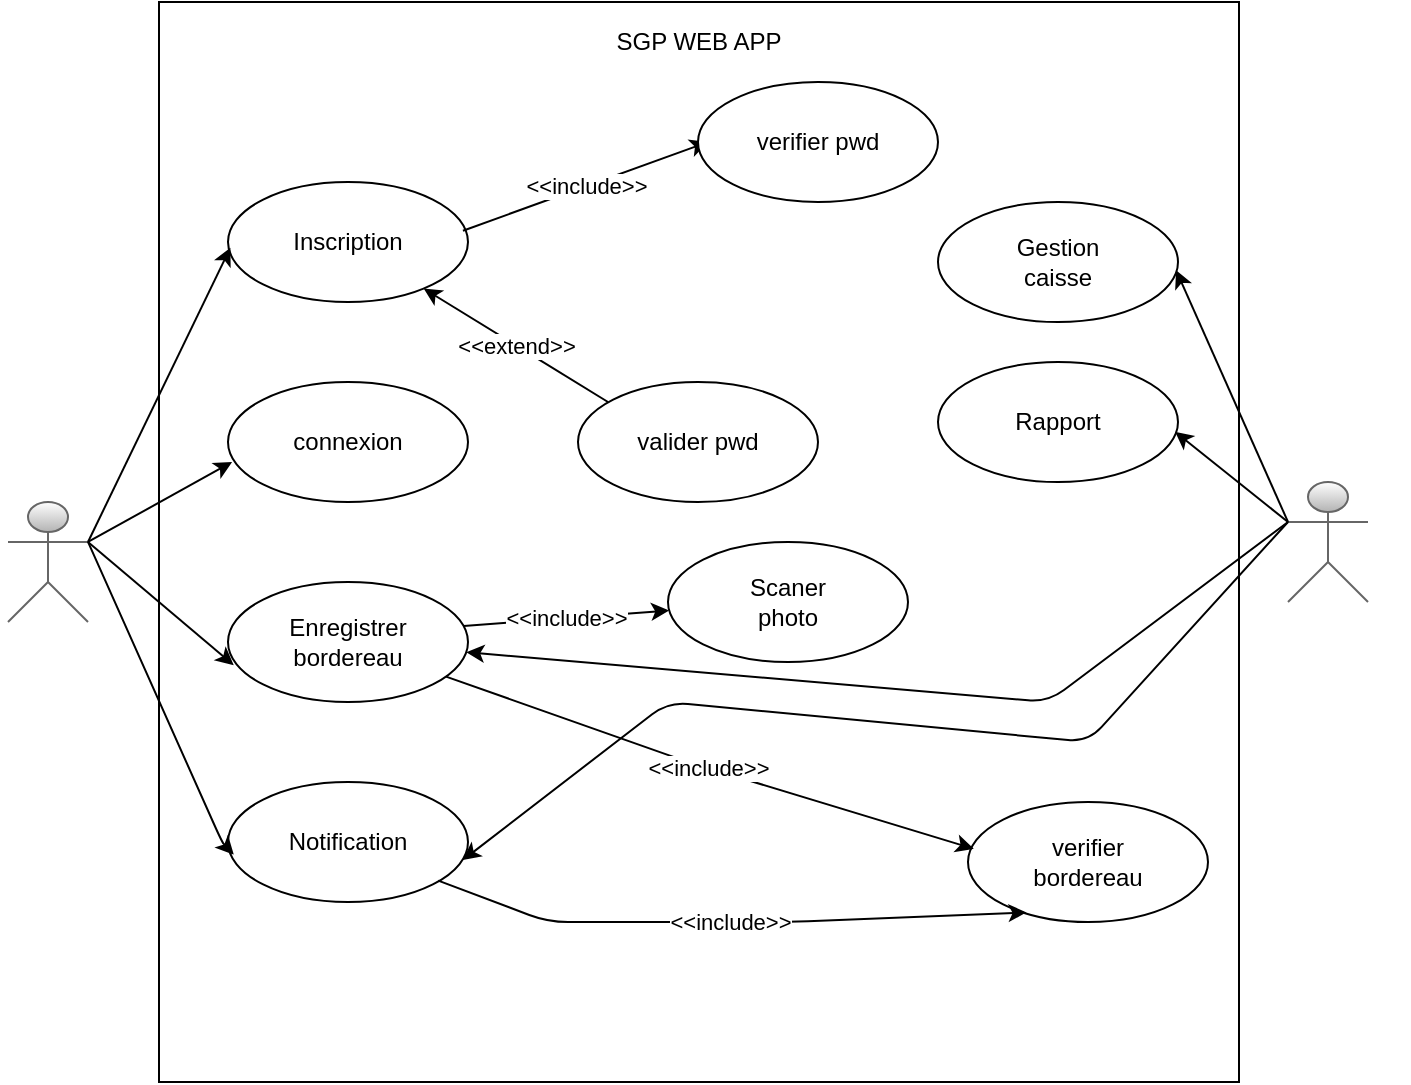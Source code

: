 <mxfile>
    <diagram id="oviRkHWN9tFq3jFpz3e7" name="Page-1">
        <mxGraphModel dx="1185" dy="771" grid="1" gridSize="10" guides="1" tooltips="1" connect="1" arrows="1" fold="1" page="1" pageScale="1" pageWidth="850" pageHeight="1100" math="0" shadow="0">
            <root>
                <mxCell id="0"/>
                <mxCell id="1" parent="0"/>
                <mxCell id="2" value="" style="whiteSpace=wrap;html=1;aspect=fixed;" parent="1" vertex="1">
                    <mxGeometry x="155.5" y="70" width="540" height="540" as="geometry"/>
                </mxCell>
                <mxCell id="3" value="SGP WEB APP" style="text;html=1;strokeColor=none;fillColor=none;align=center;verticalAlign=middle;whiteSpace=wrap;rounded=0;" parent="1" vertex="1">
                    <mxGeometry x="378" y="80" width="95" height="20" as="geometry"/>
                </mxCell>
                <mxCell id="17" value="" style="group" parent="1" vertex="1" connectable="0">
                    <mxGeometry x="80" y="160" width="230" height="360" as="geometry"/>
                </mxCell>
                <mxCell id="4" value="&lt;b&gt;&lt;font color=&quot;#ffffff&quot;&gt;Etudiant&lt;/font&gt;&lt;/b&gt;" style="shape=umlActor;verticalLabelPosition=bottom;verticalAlign=top;html=1;outlineConnect=0;strokeColor=#666666;gradientColor=#b3b3b3;fillColor=#FFFFFF;" parent="17" vertex="1">
                    <mxGeometry y="160" width="40" height="60" as="geometry"/>
                </mxCell>
                <mxCell id="6" value="Inscription" style="ellipse;whiteSpace=wrap;html=1;" parent="17" vertex="1">
                    <mxGeometry x="110" width="120" height="60" as="geometry"/>
                </mxCell>
                <mxCell id="7" value="connexion" style="ellipse;whiteSpace=wrap;html=1;" parent="17" vertex="1">
                    <mxGeometry x="110" y="100" width="120" height="60" as="geometry"/>
                </mxCell>
                <mxCell id="8" value="Enregistrer&lt;br&gt;bordereau" style="ellipse;whiteSpace=wrap;html=1;" parent="17" vertex="1">
                    <mxGeometry x="110" y="200" width="120" height="60" as="geometry"/>
                </mxCell>
                <mxCell id="9" value="Notification" style="ellipse;whiteSpace=wrap;html=1;" parent="17" vertex="1">
                    <mxGeometry x="110" y="300" width="120" height="60" as="geometry"/>
                </mxCell>
                <mxCell id="12" value="" style="endArrow=classic;html=1;exitX=1;exitY=0.333;exitDx=0;exitDy=0;exitPerimeter=0;entryX=0.01;entryY=0.547;entryDx=0;entryDy=0;entryPerimeter=0;" parent="17" source="4" target="6" edge="1">
                    <mxGeometry width="50" height="50" relative="1" as="geometry">
                        <mxPoint x="320" y="300" as="sourcePoint"/>
                        <mxPoint x="370" y="250" as="targetPoint"/>
                    </mxGeometry>
                </mxCell>
                <mxCell id="14" value="" style="endArrow=classic;html=1;exitX=1;exitY=0.333;exitDx=0;exitDy=0;exitPerimeter=0;entryX=0.017;entryY=0.667;entryDx=0;entryDy=0;entryPerimeter=0;" parent="17" source="4" target="7" edge="1">
                    <mxGeometry width="50" height="50" relative="1" as="geometry">
                        <mxPoint x="320" y="300" as="sourcePoint"/>
                        <mxPoint x="370" y="250" as="targetPoint"/>
                    </mxGeometry>
                </mxCell>
                <mxCell id="15" value="" style="endArrow=classic;html=1;exitX=1;exitY=0.333;exitDx=0;exitDy=0;exitPerimeter=0;entryX=0.024;entryY=0.693;entryDx=0;entryDy=0;entryPerimeter=0;" parent="17" source="4" target="8" edge="1">
                    <mxGeometry width="50" height="50" relative="1" as="geometry">
                        <mxPoint x="320" y="300" as="sourcePoint"/>
                        <mxPoint x="120" y="240" as="targetPoint"/>
                    </mxGeometry>
                </mxCell>
                <mxCell id="16" value="" style="endArrow=classic;html=1;exitX=1;exitY=0.333;exitDx=0;exitDy=0;exitPerimeter=0;entryX=0.024;entryY=0.605;entryDx=0;entryDy=0;entryPerimeter=0;" parent="17" source="4" target="9" edge="1">
                    <mxGeometry width="50" height="50" relative="1" as="geometry">
                        <mxPoint x="320" y="300" as="sourcePoint"/>
                        <mxPoint x="370" y="250" as="targetPoint"/>
                        <Array as="points">
                            <mxPoint x="107" y="330"/>
                        </Array>
                    </mxGeometry>
                </mxCell>
                <mxCell id="19" value="valider pwd" style="ellipse;whiteSpace=wrap;html=1;" parent="1" vertex="1">
                    <mxGeometry x="365" y="260" width="120" height="60" as="geometry"/>
                </mxCell>
                <mxCell id="20" value="Scaner&lt;br&gt;photo" style="ellipse;whiteSpace=wrap;html=1;" parent="1" vertex="1">
                    <mxGeometry x="410" y="340" width="120" height="60" as="geometry"/>
                </mxCell>
                <mxCell id="24" value="" style="endArrow=classic;html=1;exitX=0.979;exitY=0.406;exitDx=0;exitDy=0;exitPerimeter=0;" parent="1" source="6" edge="1">
                    <mxGeometry relative="1" as="geometry">
                        <mxPoint x="280" y="300" as="sourcePoint"/>
                        <mxPoint x="430" y="140" as="targetPoint"/>
                    </mxGeometry>
                </mxCell>
                <mxCell id="25" value="&amp;lt;&amp;lt;include&amp;gt;&amp;gt;" style="edgeLabel;resizable=0;html=1;align=center;verticalAlign=middle;" parent="24" connectable="0" vertex="1">
                    <mxGeometry relative="1" as="geometry"/>
                </mxCell>
                <mxCell id="29" value="" style="endArrow=classic;html=1;" parent="1" target="6" edge="1">
                    <mxGeometry relative="1" as="geometry">
                        <mxPoint x="380" y="270" as="sourcePoint"/>
                        <mxPoint x="410" y="230" as="targetPoint"/>
                    </mxGeometry>
                </mxCell>
                <mxCell id="30" value="&amp;lt;&amp;lt;extend&amp;gt;&amp;gt;" style="edgeLabel;resizable=0;html=1;align=center;verticalAlign=middle;" parent="29" connectable="0" vertex="1">
                    <mxGeometry relative="1" as="geometry"/>
                </mxCell>
                <mxCell id="31" value="" style="endArrow=classic;html=1;exitX=0.982;exitY=0.366;exitDx=0;exitDy=0;exitPerimeter=0;" parent="1" source="8" target="20" edge="1">
                    <mxGeometry relative="1" as="geometry">
                        <mxPoint x="370" y="320" as="sourcePoint"/>
                        <mxPoint x="470" y="320" as="targetPoint"/>
                    </mxGeometry>
                </mxCell>
                <mxCell id="32" value="&amp;lt;&amp;lt;include&amp;gt;&amp;gt;" style="edgeLabel;resizable=0;html=1;align=center;verticalAlign=middle;" parent="31" connectable="0" vertex="1">
                    <mxGeometry relative="1" as="geometry"/>
                </mxCell>
                <mxCell id="34" value="verifier pwd" style="ellipse;whiteSpace=wrap;html=1;" parent="1" vertex="1">
                    <mxGeometry x="425" y="110" width="120" height="60" as="geometry"/>
                </mxCell>
                <mxCell id="44" value="" style="group" parent="1" vertex="1" connectable="0">
                    <mxGeometry x="410" y="170" width="350" height="360" as="geometry"/>
                </mxCell>
                <mxCell id="5" value="&lt;b&gt;&lt;font color=&quot;#ffffff&quot;&gt;Caisse faculté&lt;/font&gt;&lt;/b&gt;" style="shape=umlActor;verticalLabelPosition=bottom;verticalAlign=top;html=1;outlineConnect=0;strokeColor=#666666;gradientColor=#b3b3b3;fillColor=#FFFFFF;" parent="44" vertex="1">
                    <mxGeometry x="310" y="140" width="40" height="60" as="geometry"/>
                </mxCell>
                <mxCell id="18" value="verifier&lt;br&gt;bordereau" style="ellipse;whiteSpace=wrap;html=1;" parent="44" vertex="1">
                    <mxGeometry x="150" y="300" width="120" height="60" as="geometry"/>
                </mxCell>
                <mxCell id="35" value="Gestion&lt;br&gt;caisse" style="ellipse;whiteSpace=wrap;html=1;" parent="44" vertex="1">
                    <mxGeometry x="135" width="120" height="60" as="geometry"/>
                </mxCell>
                <mxCell id="36" value="Rapport" style="ellipse;whiteSpace=wrap;html=1;" parent="44" vertex="1">
                    <mxGeometry x="135" y="80" width="120" height="60" as="geometry"/>
                </mxCell>
                <mxCell id="37" value="" style="endArrow=classic;html=1;exitX=0;exitY=0.333;exitDx=0;exitDy=0;exitPerimeter=0;entryX=0.992;entryY=0.568;entryDx=0;entryDy=0;entryPerimeter=0;" parent="44" source="5" target="35" edge="1">
                    <mxGeometry width="50" height="50" relative="1" as="geometry">
                        <mxPoint x="-30" y="210" as="sourcePoint"/>
                        <mxPoint x="20" y="160" as="targetPoint"/>
                    </mxGeometry>
                </mxCell>
                <mxCell id="38" value="" style="endArrow=classic;html=1;entryX=0.988;entryY=0.581;entryDx=0;entryDy=0;entryPerimeter=0;" parent="44" target="36" edge="1">
                    <mxGeometry width="50" height="50" relative="1" as="geometry">
                        <mxPoint x="310" y="160" as="sourcePoint"/>
                        <mxPoint x="20" y="160" as="targetPoint"/>
                    </mxGeometry>
                </mxCell>
                <mxCell id="42" value="" style="endArrow=classic;html=1;exitX=0;exitY=0.333;exitDx=0;exitDy=0;exitPerimeter=0;" parent="44" source="5" target="8" edge="1">
                    <mxGeometry width="50" height="50" relative="1" as="geometry">
                        <mxPoint x="-30" y="210" as="sourcePoint"/>
                        <mxPoint x="20" y="160" as="targetPoint"/>
                        <Array as="points">
                            <mxPoint x="190" y="250"/>
                        </Array>
                    </mxGeometry>
                </mxCell>
                <mxCell id="43" value="" style="endArrow=classic;html=1;exitX=0;exitY=0.333;exitDx=0;exitDy=0;exitPerimeter=0;entryX=0.978;entryY=0.651;entryDx=0;entryDy=0;entryPerimeter=0;" parent="44" source="5" target="9" edge="1">
                    <mxGeometry width="50" height="50" relative="1" as="geometry">
                        <mxPoint x="310" y="160" as="sourcePoint"/>
                        <mxPoint x="-100.863" y="225.069" as="targetPoint"/>
                        <Array as="points">
                            <mxPoint x="210" y="270"/>
                            <mxPoint y="250"/>
                        </Array>
                    </mxGeometry>
                </mxCell>
                <mxCell id="45" value="" style="endArrow=classic;html=1;entryX=0.024;entryY=0.39;entryDx=0;entryDy=0;entryPerimeter=0;" parent="1" source="8" target="18" edge="1">
                    <mxGeometry relative="1" as="geometry">
                        <mxPoint x="352" y="550" as="sourcePoint"/>
                        <mxPoint x="473" y="509" as="targetPoint"/>
                        <Array as="points">
                            <mxPoint x="420" y="450"/>
                        </Array>
                    </mxGeometry>
                </mxCell>
                <mxCell id="46" value="&amp;lt;&amp;lt;include&amp;gt;&amp;gt;" style="edgeLabel;resizable=0;html=1;align=center;verticalAlign=middle;" parent="45" connectable="0" vertex="1">
                    <mxGeometry relative="1" as="geometry"/>
                </mxCell>
                <mxCell id="51" value="" style="endArrow=classic;html=1;entryX=0.244;entryY=0.92;entryDx=0;entryDy=0;entryPerimeter=0;exitX=0.876;exitY=0.822;exitDx=0;exitDy=0;exitPerimeter=0;" parent="1" source="9" target="18" edge="1">
                    <mxGeometry relative="1" as="geometry">
                        <mxPoint x="299" y="510" as="sourcePoint"/>
                        <mxPoint x="560" y="520" as="targetPoint"/>
                        <Array as="points">
                            <mxPoint x="350" y="530"/>
                            <mxPoint x="470" y="530"/>
                        </Array>
                    </mxGeometry>
                </mxCell>
                <mxCell id="52" value="&amp;lt;&amp;lt;include&amp;gt;&amp;gt;" style="edgeLabel;resizable=0;html=1;align=center;verticalAlign=middle;" parent="51" connectable="0" vertex="1">
                    <mxGeometry relative="1" as="geometry"/>
                </mxCell>
            </root>
        </mxGraphModel>
    </diagram>
</mxfile>